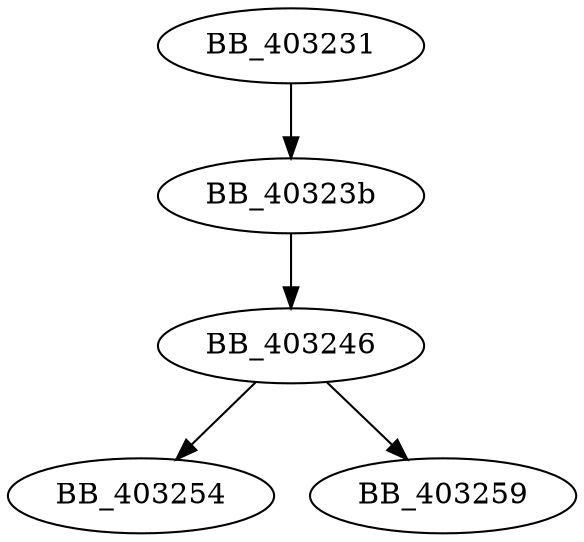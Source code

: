 DiGraph ___onexitinit{
BB_403231->BB_40323b
BB_40323b->BB_403246
BB_403246->BB_403254
BB_403246->BB_403259
}
